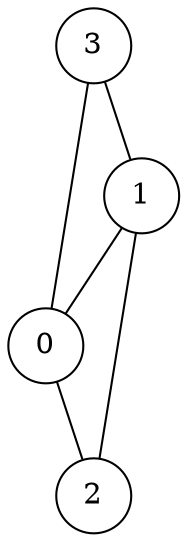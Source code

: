 graph g {
	graph [bb="-66.209,-43.957,66.219,44.015",
		overlap=false,
		size="11, 11"
	];
	node [label="\N",
		shape=circle
	];
	3	 [height=0.5,
		pos="-48.209,-7.8193",
		width=0.5];
	1	 [height=0.5,
		pos="4.1943,-25.957",
		width=0.5];
	3 -- 1	 [pos="-31.05,-13.758 -25.2,-15.783 -18.663,-18.045 -12.824,-20.066"];
	0	 [height=0.5,
		pos="-4.2043,26.015",
		width=0.5];
	3 -- 0	 [pos="-33.8,3.2592 -28.887,7.0365 -23.399,11.257 -18.495,15.027"];
	2	 [height=0.5,
		pos="48.219,7.7615",
		width=0.5];
	1 -- 2	 [pos="18.61,-14.916 23.525,-11.152 29.016,-6.9461 33.921,-3.1888"];
	1 -- 0	 [pos="1.304,-8.0712 0.46887,-2.9034 -0.44299,2.7392 -1.2802,7.9196"];
	0 -- 2	 [pos="12.961,20.038 18.814,18 25.352,15.723 31.194,13.689"];
}
